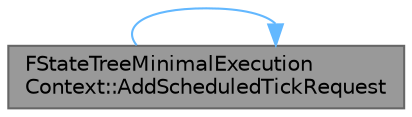 digraph "FStateTreeMinimalExecutionContext::AddScheduledTickRequest"
{
 // INTERACTIVE_SVG=YES
 // LATEX_PDF_SIZE
  bgcolor="transparent";
  edge [fontname=Helvetica,fontsize=10,labelfontname=Helvetica,labelfontsize=10];
  node [fontname=Helvetica,fontsize=10,shape=box,height=0.2,width=0.4];
  rankdir="LR";
  Node1 [id="Node000001",label="FStateTreeMinimalExecution\lContext::AddScheduledTickRequest",height=0.2,width=0.4,color="gray40", fillcolor="grey60", style="filled", fontcolor="black",tooltip="Adds a scheduled tick request."];
  Node1 -> Node1 [id="edge1_Node000001_Node000001",color="steelblue1",style="solid",tooltip=" "];
}
